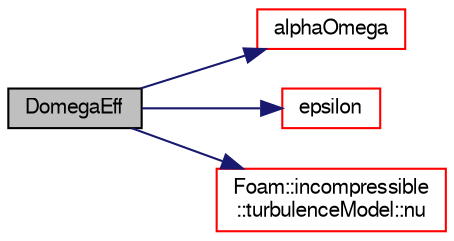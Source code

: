 digraph "DomegaEff"
{
  bgcolor="transparent";
  edge [fontname="FreeSans",fontsize="10",labelfontname="FreeSans",labelfontsize="10"];
  node [fontname="FreeSans",fontsize="10",shape=record];
  rankdir="LR";
  Node1605 [label="DomegaEff",height=0.2,width=0.4,color="black", fillcolor="grey75", style="filled", fontcolor="black"];
  Node1605 -> Node1606 [color="midnightblue",fontsize="10",style="solid",fontname="FreeSans"];
  Node1606 [label="alphaOmega",height=0.2,width=0.4,color="red",URL="$a30866.html#a84a3bc9498c8fb66c9f6adab418be6e1"];
  Node1605 -> Node1615 [color="midnightblue",fontsize="10",style="solid",fontname="FreeSans"];
  Node1615 [label="epsilon",height=0.2,width=0.4,color="red",URL="$a30866.html#a7593db4148b0ba5155861a0292ec9c32",tooltip="Return sub-grid disipation rate. "];
  Node1605 -> Node1618 [color="midnightblue",fontsize="10",style="solid",fontname="FreeSans"];
  Node1618 [label="Foam::incompressible\l::turbulenceModel::nu",height=0.2,width=0.4,color="red",URL="$a31102.html#aa739f3daeda1884fecc84f2b36a24021",tooltip="Return the laminar viscosity. "];
}
